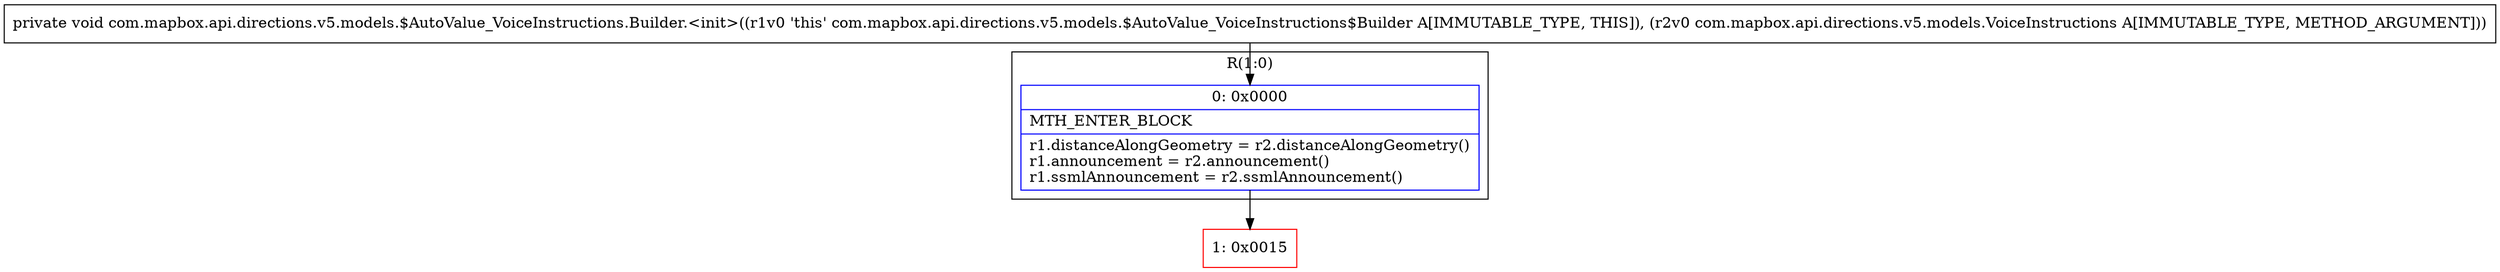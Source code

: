 digraph "CFG forcom.mapbox.api.directions.v5.models.$AutoValue_VoiceInstructions.Builder.\<init\>(Lcom\/mapbox\/api\/directions\/v5\/models\/VoiceInstructions;)V" {
subgraph cluster_Region_306780607 {
label = "R(1:0)";
node [shape=record,color=blue];
Node_0 [shape=record,label="{0\:\ 0x0000|MTH_ENTER_BLOCK\l|r1.distanceAlongGeometry = r2.distanceAlongGeometry()\lr1.announcement = r2.announcement()\lr1.ssmlAnnouncement = r2.ssmlAnnouncement()\l}"];
}
Node_1 [shape=record,color=red,label="{1\:\ 0x0015}"];
MethodNode[shape=record,label="{private void com.mapbox.api.directions.v5.models.$AutoValue_VoiceInstructions.Builder.\<init\>((r1v0 'this' com.mapbox.api.directions.v5.models.$AutoValue_VoiceInstructions$Builder A[IMMUTABLE_TYPE, THIS]), (r2v0 com.mapbox.api.directions.v5.models.VoiceInstructions A[IMMUTABLE_TYPE, METHOD_ARGUMENT])) }"];
MethodNode -> Node_0;
Node_0 -> Node_1;
}

